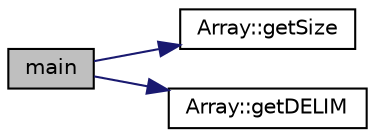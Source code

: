 digraph "main"
{
  edge [fontname="Helvetica",fontsize="10",labelfontname="Helvetica",labelfontsize="10"];
  node [fontname="Helvetica",fontsize="10",shape=record];
  rankdir="LR";
  Node1 [label="main",height=0.2,width=0.4,color="black", fillcolor="grey75", style="filled", fontcolor="black"];
  Node1 -> Node2 [color="midnightblue",fontsize="10",style="solid",fontname="Helvetica"];
  Node2 [label="Array::getSize",height=0.2,width=0.4,color="black", fillcolor="white", style="filled",URL="$classArray.html#a88b824f494fefe7053adf4a5cf55e7cf"];
  Node1 -> Node3 [color="midnightblue",fontsize="10",style="solid",fontname="Helvetica"];
  Node3 [label="Array::getDELIM",height=0.2,width=0.4,color="black", fillcolor="white", style="filled",URL="$classArray.html#aa9850f94775a80016a6ef59e76dac02d"];
}
